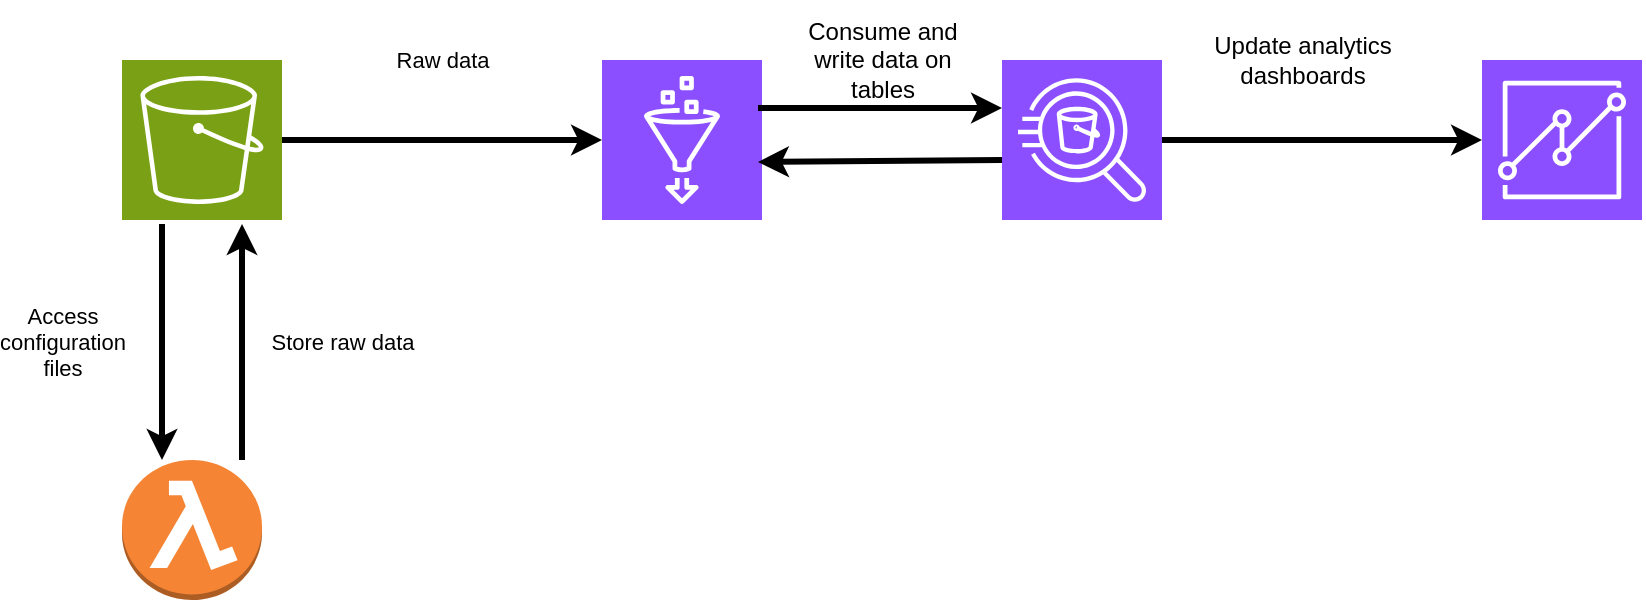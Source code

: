 <mxfile version="22.1.11" type="device">
  <diagram name="Page-1" id="oEJwz7UinkSHDHlLdg6G">
    <mxGraphModel dx="1820" dy="1011" grid="1" gridSize="10" guides="1" tooltips="1" connect="1" arrows="1" fold="1" page="1" pageScale="1" pageWidth="1654" pageHeight="1169" math="0" shadow="0">
      <root>
        <mxCell id="0" />
        <mxCell id="1" parent="0" />
        <mxCell id="-HQPXXyvILlcxyO6ic3q-17" value="" style="group" vertex="1" connectable="0" parent="1">
          <mxGeometry x="447" y="435" width="760" height="300" as="geometry" />
        </mxCell>
        <mxCell id="-HQPXXyvILlcxyO6ic3q-1" value="" style="outlineConnect=0;dashed=0;verticalLabelPosition=bottom;verticalAlign=top;align=center;html=1;shape=mxgraph.aws3.lambda_function;fillColor=#F58534;gradientColor=none;" vertex="1" parent="-HQPXXyvILlcxyO6ic3q-17">
          <mxGeometry y="230" width="70" height="70" as="geometry" />
        </mxCell>
        <mxCell id="-HQPXXyvILlcxyO6ic3q-2" value="" style="sketch=0;points=[[0,0,0],[0.25,0,0],[0.5,0,0],[0.75,0,0],[1,0,0],[0,1,0],[0.25,1,0],[0.5,1,0],[0.75,1,0],[1,1,0],[0,0.25,0],[0,0.5,0],[0,0.75,0],[1,0.25,0],[1,0.5,0],[1,0.75,0]];outlineConnect=0;fontColor=#232F3E;fillColor=#7AA116;strokeColor=#ffffff;dashed=0;verticalLabelPosition=bottom;verticalAlign=top;align=center;html=1;fontSize=12;fontStyle=0;aspect=fixed;shape=mxgraph.aws4.resourceIcon;resIcon=mxgraph.aws4.s3;" vertex="1" parent="-HQPXXyvILlcxyO6ic3q-17">
          <mxGeometry y="30" width="80" height="80" as="geometry" />
        </mxCell>
        <mxCell id="-HQPXXyvILlcxyO6ic3q-3" value="" style="sketch=0;points=[[0,0,0],[0.25,0,0],[0.5,0,0],[0.75,0,0],[1,0,0],[0,1,0],[0.25,1,0],[0.5,1,0],[0.75,1,0],[1,1,0],[0,0.25,0],[0,0.5,0],[0,0.75,0],[1,0.25,0],[1,0.5,0],[1,0.75,0]];outlineConnect=0;fontColor=#232F3E;fillColor=#8C4FFF;strokeColor=#ffffff;dashed=0;verticalLabelPosition=bottom;verticalAlign=top;align=center;html=1;fontSize=12;fontStyle=0;aspect=fixed;shape=mxgraph.aws4.resourceIcon;resIcon=mxgraph.aws4.glue;" vertex="1" parent="-HQPXXyvILlcxyO6ic3q-17">
          <mxGeometry x="240" y="30" width="80" height="80" as="geometry" />
        </mxCell>
        <mxCell id="-HQPXXyvILlcxyO6ic3q-4" value="" style="sketch=0;points=[[0,0,0],[0.25,0,0],[0.5,0,0],[0.75,0,0],[1,0,0],[0,1,0],[0.25,1,0],[0.5,1,0],[0.75,1,0],[1,1,0],[0,0.25,0],[0,0.5,0],[0,0.75,0],[1,0.25,0],[1,0.5,0],[1,0.75,0]];outlineConnect=0;fontColor=#232F3E;fillColor=#8C4FFF;strokeColor=#ffffff;dashed=0;verticalLabelPosition=bottom;verticalAlign=top;align=center;html=1;fontSize=12;fontStyle=0;aspect=fixed;shape=mxgraph.aws4.resourceIcon;resIcon=mxgraph.aws4.athena;" vertex="1" parent="-HQPXXyvILlcxyO6ic3q-17">
          <mxGeometry x="440" y="30" width="80" height="80" as="geometry" />
        </mxCell>
        <mxCell id="-HQPXXyvILlcxyO6ic3q-5" value="" style="endArrow=classic;html=1;rounded=0;entryX=0.5;entryY=0;entryDx=0;entryDy=0;entryPerimeter=0;exitX=0.5;exitY=1;exitDx=0;exitDy=0;exitPerimeter=0;jumpSize=11;strokeWidth=3;" edge="1" parent="-HQPXXyvILlcxyO6ic3q-17">
          <mxGeometry width="50" height="50" relative="1" as="geometry">
            <mxPoint x="20" y="112" as="sourcePoint" />
            <mxPoint x="20" y="230" as="targetPoint" />
          </mxGeometry>
        </mxCell>
        <mxCell id="-HQPXXyvILlcxyO6ic3q-13" value="Access &lt;br&gt;configuration&lt;br&gt;files" style="edgeLabel;html=1;align=center;verticalAlign=middle;resizable=0;points=[];" vertex="1" connectable="0" parent="-HQPXXyvILlcxyO6ic3q-5">
          <mxGeometry relative="1" as="geometry">
            <mxPoint x="-50" as="offset" />
          </mxGeometry>
        </mxCell>
        <mxCell id="-HQPXXyvILlcxyO6ic3q-6" value="" style="endArrow=classic;html=1;rounded=0;entryX=0;entryY=0.5;entryDx=0;entryDy=0;entryPerimeter=0;jumpSize=11;strokeWidth=3;" edge="1" parent="-HQPXXyvILlcxyO6ic3q-17" target="-HQPXXyvILlcxyO6ic3q-3">
          <mxGeometry width="50" height="50" relative="1" as="geometry">
            <mxPoint x="80" y="70" as="sourcePoint" />
            <mxPoint x="170" y="88" as="targetPoint" />
          </mxGeometry>
        </mxCell>
        <mxCell id="-HQPXXyvILlcxyO6ic3q-14" value="Raw data" style="edgeLabel;html=1;align=center;verticalAlign=middle;resizable=0;points=[];" vertex="1" connectable="0" parent="-HQPXXyvILlcxyO6ic3q-6">
          <mxGeometry relative="1" as="geometry">
            <mxPoint y="-40" as="offset" />
          </mxGeometry>
        </mxCell>
        <mxCell id="-HQPXXyvILlcxyO6ic3q-7" value="" style="endArrow=classic;html=1;rounded=0;jumpSize=11;strokeWidth=3;" edge="1" parent="-HQPXXyvILlcxyO6ic3q-17">
          <mxGeometry width="50" height="50" relative="1" as="geometry">
            <mxPoint x="318" y="54" as="sourcePoint" />
            <mxPoint x="440" y="54" as="targetPoint" />
          </mxGeometry>
        </mxCell>
        <mxCell id="-HQPXXyvILlcxyO6ic3q-8" value="" style="endArrow=classic;html=1;rounded=0;jumpSize=11;strokeWidth=3;" edge="1" parent="-HQPXXyvILlcxyO6ic3q-17">
          <mxGeometry width="50" height="50" relative="1" as="geometry">
            <mxPoint x="440" y="80" as="sourcePoint" />
            <mxPoint x="318" y="81" as="targetPoint" />
          </mxGeometry>
        </mxCell>
        <mxCell id="-HQPXXyvILlcxyO6ic3q-9" value="" style="sketch=0;points=[[0,0,0],[0.25,0,0],[0.5,0,0],[0.75,0,0],[1,0,0],[0,1,0],[0.25,1,0],[0.5,1,0],[0.75,1,0],[1,1,0],[0,0.25,0],[0,0.5,0],[0,0.75,0],[1,0.25,0],[1,0.5,0],[1,0.75,0]];outlineConnect=0;fontColor=#232F3E;fillColor=#8C4FFF;strokeColor=#ffffff;dashed=0;verticalLabelPosition=bottom;verticalAlign=top;align=center;html=1;fontSize=12;fontStyle=0;aspect=fixed;shape=mxgraph.aws4.resourceIcon;resIcon=mxgraph.aws4.quicksight;" vertex="1" parent="-HQPXXyvILlcxyO6ic3q-17">
          <mxGeometry x="680" y="30" width="80" height="80" as="geometry" />
        </mxCell>
        <mxCell id="-HQPXXyvILlcxyO6ic3q-10" value="" style="endArrow=classic;html=1;rounded=0;jumpSize=11;strokeWidth=3;entryX=0;entryY=0.5;entryDx=0;entryDy=0;entryPerimeter=0;exitX=1;exitY=0.5;exitDx=0;exitDy=0;exitPerimeter=0;" edge="1" parent="-HQPXXyvILlcxyO6ic3q-17" source="-HQPXXyvILlcxyO6ic3q-4" target="-HQPXXyvILlcxyO6ic3q-9">
          <mxGeometry width="50" height="50" relative="1" as="geometry">
            <mxPoint x="480" y="110" as="sourcePoint" />
            <mxPoint x="480" y="270" as="targetPoint" />
          </mxGeometry>
        </mxCell>
        <mxCell id="-HQPXXyvILlcxyO6ic3q-11" value="" style="endArrow=classic;html=1;rounded=0;entryX=0.5;entryY=0;entryDx=0;entryDy=0;entryPerimeter=0;exitX=0.5;exitY=1;exitDx=0;exitDy=0;exitPerimeter=0;jumpSize=11;strokeWidth=3;" edge="1" parent="-HQPXXyvILlcxyO6ic3q-17">
          <mxGeometry width="50" height="50" relative="1" as="geometry">
            <mxPoint x="60" y="230" as="sourcePoint" />
            <mxPoint x="60" y="112" as="targetPoint" />
          </mxGeometry>
        </mxCell>
        <mxCell id="-HQPXXyvILlcxyO6ic3q-12" value="Store raw data" style="edgeLabel;html=1;align=center;verticalAlign=middle;resizable=0;points=[];" vertex="1" connectable="0" parent="-HQPXXyvILlcxyO6ic3q-11">
          <mxGeometry relative="1" as="geometry">
            <mxPoint x="50" as="offset" />
          </mxGeometry>
        </mxCell>
        <mxCell id="-HQPXXyvILlcxyO6ic3q-15" value="Consume and&lt;br&gt;write data on&lt;br&gt;tables" style="text;html=1;align=center;verticalAlign=middle;resizable=0;points=[];autosize=1;strokeColor=none;fillColor=none;" vertex="1" parent="-HQPXXyvILlcxyO6ic3q-17">
          <mxGeometry x="330" width="100" height="60" as="geometry" />
        </mxCell>
        <mxCell id="-HQPXXyvILlcxyO6ic3q-16" value="Update analytics&lt;br&gt;&lt;div&gt;dashboards&lt;/div&gt;" style="text;html=1;align=center;verticalAlign=middle;resizable=0;points=[];autosize=1;strokeColor=none;fillColor=none;" vertex="1" parent="-HQPXXyvILlcxyO6ic3q-17">
          <mxGeometry x="535" y="10" width="110" height="40" as="geometry" />
        </mxCell>
      </root>
    </mxGraphModel>
  </diagram>
</mxfile>
